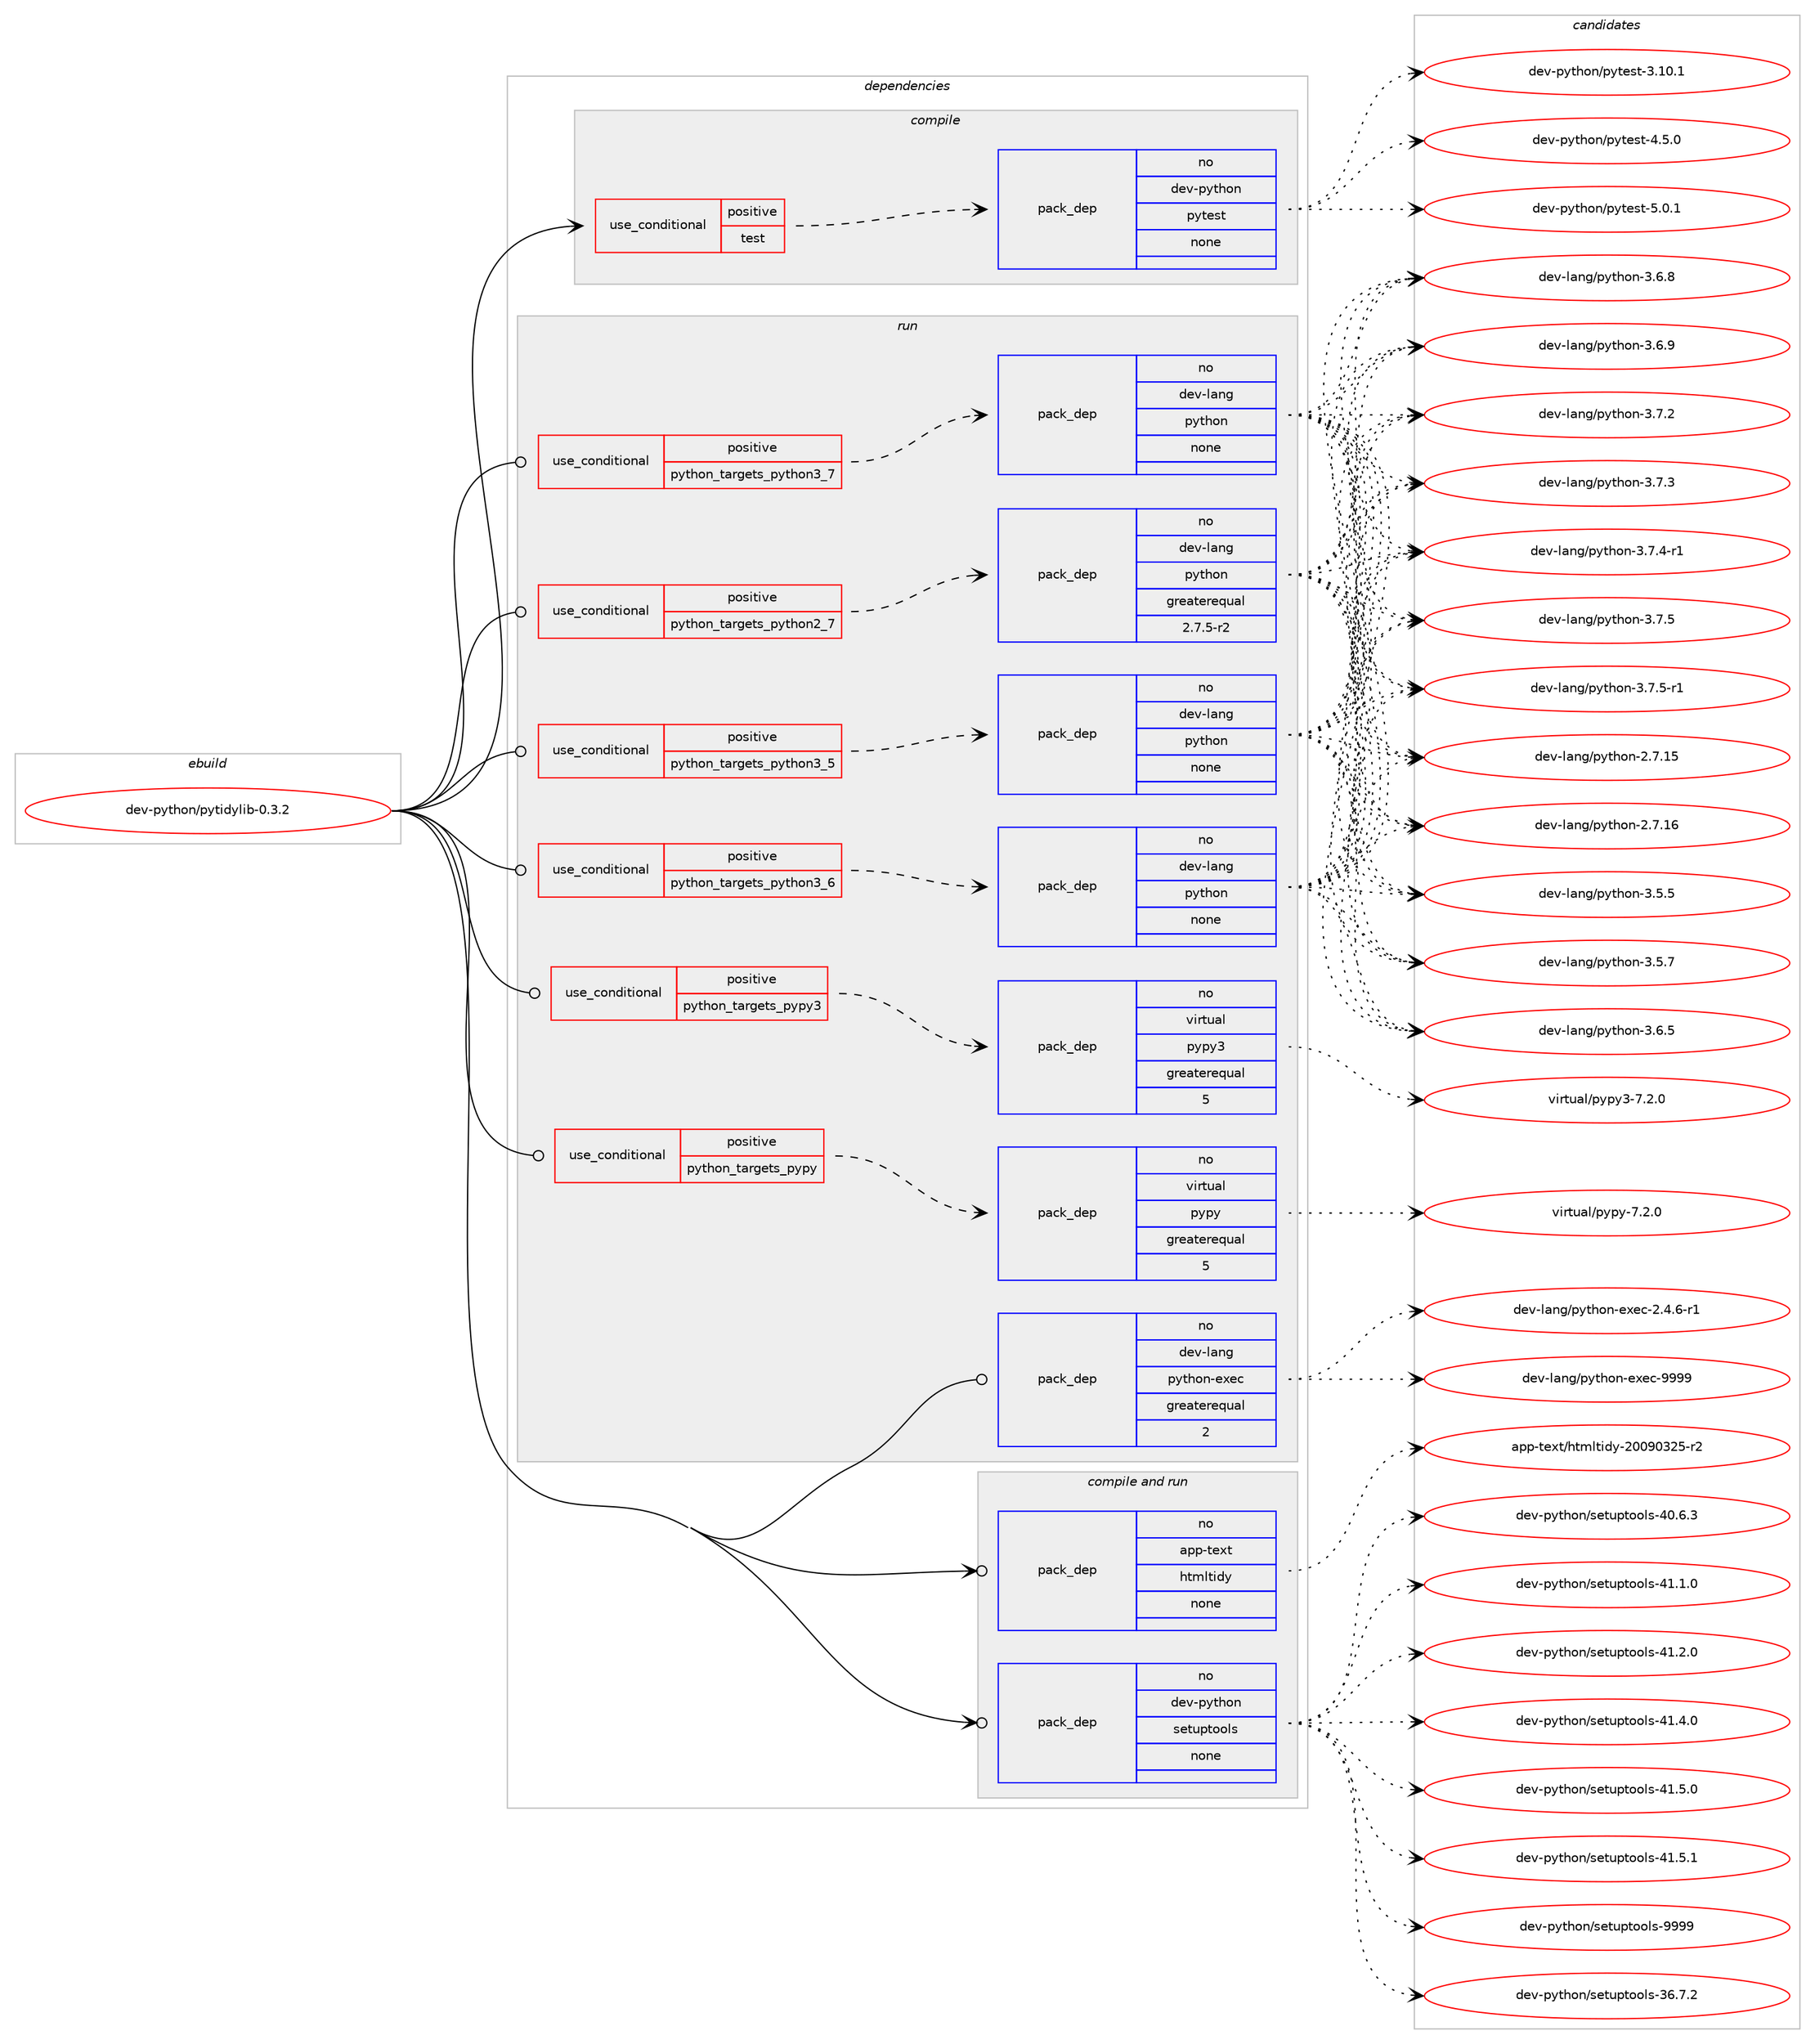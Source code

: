digraph prolog {

# *************
# Graph options
# *************

newrank=true;
concentrate=true;
compound=true;
graph [rankdir=LR,fontname=Helvetica,fontsize=10,ranksep=1.5];#, ranksep=2.5, nodesep=0.2];
edge  [arrowhead=vee];
node  [fontname=Helvetica,fontsize=10];

# **********
# The ebuild
# **********

subgraph cluster_leftcol {
color=gray;
rank=same;
label=<<i>ebuild</i>>;
id [label="dev-python/pytidylib-0.3.2", color=red, width=4, href="../dev-python/pytidylib-0.3.2.svg"];
}

# ****************
# The dependencies
# ****************

subgraph cluster_midcol {
color=gray;
label=<<i>dependencies</i>>;
subgraph cluster_compile {
fillcolor="#eeeeee";
style=filled;
label=<<i>compile</i>>;
subgraph cond148067 {
dependency633488 [label=<<TABLE BORDER="0" CELLBORDER="1" CELLSPACING="0" CELLPADDING="4"><TR><TD ROWSPAN="3" CELLPADDING="10">use_conditional</TD></TR><TR><TD>positive</TD></TR><TR><TD>test</TD></TR></TABLE>>, shape=none, color=red];
subgraph pack473548 {
dependency633489 [label=<<TABLE BORDER="0" CELLBORDER="1" CELLSPACING="0" CELLPADDING="4" WIDTH="220"><TR><TD ROWSPAN="6" CELLPADDING="30">pack_dep</TD></TR><TR><TD WIDTH="110">no</TD></TR><TR><TD>dev-python</TD></TR><TR><TD>pytest</TD></TR><TR><TD>none</TD></TR><TR><TD></TD></TR></TABLE>>, shape=none, color=blue];
}
dependency633488:e -> dependency633489:w [weight=20,style="dashed",arrowhead="vee"];
}
id:e -> dependency633488:w [weight=20,style="solid",arrowhead="vee"];
}
subgraph cluster_compileandrun {
fillcolor="#eeeeee";
style=filled;
label=<<i>compile and run</i>>;
subgraph pack473549 {
dependency633490 [label=<<TABLE BORDER="0" CELLBORDER="1" CELLSPACING="0" CELLPADDING="4" WIDTH="220"><TR><TD ROWSPAN="6" CELLPADDING="30">pack_dep</TD></TR><TR><TD WIDTH="110">no</TD></TR><TR><TD>app-text</TD></TR><TR><TD>htmltidy</TD></TR><TR><TD>none</TD></TR><TR><TD></TD></TR></TABLE>>, shape=none, color=blue];
}
id:e -> dependency633490:w [weight=20,style="solid",arrowhead="odotvee"];
subgraph pack473550 {
dependency633491 [label=<<TABLE BORDER="0" CELLBORDER="1" CELLSPACING="0" CELLPADDING="4" WIDTH="220"><TR><TD ROWSPAN="6" CELLPADDING="30">pack_dep</TD></TR><TR><TD WIDTH="110">no</TD></TR><TR><TD>dev-python</TD></TR><TR><TD>setuptools</TD></TR><TR><TD>none</TD></TR><TR><TD></TD></TR></TABLE>>, shape=none, color=blue];
}
id:e -> dependency633491:w [weight=20,style="solid",arrowhead="odotvee"];
}
subgraph cluster_run {
fillcolor="#eeeeee";
style=filled;
label=<<i>run</i>>;
subgraph cond148068 {
dependency633492 [label=<<TABLE BORDER="0" CELLBORDER="1" CELLSPACING="0" CELLPADDING="4"><TR><TD ROWSPAN="3" CELLPADDING="10">use_conditional</TD></TR><TR><TD>positive</TD></TR><TR><TD>python_targets_pypy</TD></TR></TABLE>>, shape=none, color=red];
subgraph pack473551 {
dependency633493 [label=<<TABLE BORDER="0" CELLBORDER="1" CELLSPACING="0" CELLPADDING="4" WIDTH="220"><TR><TD ROWSPAN="6" CELLPADDING="30">pack_dep</TD></TR><TR><TD WIDTH="110">no</TD></TR><TR><TD>virtual</TD></TR><TR><TD>pypy</TD></TR><TR><TD>greaterequal</TD></TR><TR><TD>5</TD></TR></TABLE>>, shape=none, color=blue];
}
dependency633492:e -> dependency633493:w [weight=20,style="dashed",arrowhead="vee"];
}
id:e -> dependency633492:w [weight=20,style="solid",arrowhead="odot"];
subgraph cond148069 {
dependency633494 [label=<<TABLE BORDER="0" CELLBORDER="1" CELLSPACING="0" CELLPADDING="4"><TR><TD ROWSPAN="3" CELLPADDING="10">use_conditional</TD></TR><TR><TD>positive</TD></TR><TR><TD>python_targets_pypy3</TD></TR></TABLE>>, shape=none, color=red];
subgraph pack473552 {
dependency633495 [label=<<TABLE BORDER="0" CELLBORDER="1" CELLSPACING="0" CELLPADDING="4" WIDTH="220"><TR><TD ROWSPAN="6" CELLPADDING="30">pack_dep</TD></TR><TR><TD WIDTH="110">no</TD></TR><TR><TD>virtual</TD></TR><TR><TD>pypy3</TD></TR><TR><TD>greaterequal</TD></TR><TR><TD>5</TD></TR></TABLE>>, shape=none, color=blue];
}
dependency633494:e -> dependency633495:w [weight=20,style="dashed",arrowhead="vee"];
}
id:e -> dependency633494:w [weight=20,style="solid",arrowhead="odot"];
subgraph cond148070 {
dependency633496 [label=<<TABLE BORDER="0" CELLBORDER="1" CELLSPACING="0" CELLPADDING="4"><TR><TD ROWSPAN="3" CELLPADDING="10">use_conditional</TD></TR><TR><TD>positive</TD></TR><TR><TD>python_targets_python2_7</TD></TR></TABLE>>, shape=none, color=red];
subgraph pack473553 {
dependency633497 [label=<<TABLE BORDER="0" CELLBORDER="1" CELLSPACING="0" CELLPADDING="4" WIDTH="220"><TR><TD ROWSPAN="6" CELLPADDING="30">pack_dep</TD></TR><TR><TD WIDTH="110">no</TD></TR><TR><TD>dev-lang</TD></TR><TR><TD>python</TD></TR><TR><TD>greaterequal</TD></TR><TR><TD>2.7.5-r2</TD></TR></TABLE>>, shape=none, color=blue];
}
dependency633496:e -> dependency633497:w [weight=20,style="dashed",arrowhead="vee"];
}
id:e -> dependency633496:w [weight=20,style="solid",arrowhead="odot"];
subgraph cond148071 {
dependency633498 [label=<<TABLE BORDER="0" CELLBORDER="1" CELLSPACING="0" CELLPADDING="4"><TR><TD ROWSPAN="3" CELLPADDING="10">use_conditional</TD></TR><TR><TD>positive</TD></TR><TR><TD>python_targets_python3_5</TD></TR></TABLE>>, shape=none, color=red];
subgraph pack473554 {
dependency633499 [label=<<TABLE BORDER="0" CELLBORDER="1" CELLSPACING="0" CELLPADDING="4" WIDTH="220"><TR><TD ROWSPAN="6" CELLPADDING="30">pack_dep</TD></TR><TR><TD WIDTH="110">no</TD></TR><TR><TD>dev-lang</TD></TR><TR><TD>python</TD></TR><TR><TD>none</TD></TR><TR><TD></TD></TR></TABLE>>, shape=none, color=blue];
}
dependency633498:e -> dependency633499:w [weight=20,style="dashed",arrowhead="vee"];
}
id:e -> dependency633498:w [weight=20,style="solid",arrowhead="odot"];
subgraph cond148072 {
dependency633500 [label=<<TABLE BORDER="0" CELLBORDER="1" CELLSPACING="0" CELLPADDING="4"><TR><TD ROWSPAN="3" CELLPADDING="10">use_conditional</TD></TR><TR><TD>positive</TD></TR><TR><TD>python_targets_python3_6</TD></TR></TABLE>>, shape=none, color=red];
subgraph pack473555 {
dependency633501 [label=<<TABLE BORDER="0" CELLBORDER="1" CELLSPACING="0" CELLPADDING="4" WIDTH="220"><TR><TD ROWSPAN="6" CELLPADDING="30">pack_dep</TD></TR><TR><TD WIDTH="110">no</TD></TR><TR><TD>dev-lang</TD></TR><TR><TD>python</TD></TR><TR><TD>none</TD></TR><TR><TD></TD></TR></TABLE>>, shape=none, color=blue];
}
dependency633500:e -> dependency633501:w [weight=20,style="dashed",arrowhead="vee"];
}
id:e -> dependency633500:w [weight=20,style="solid",arrowhead="odot"];
subgraph cond148073 {
dependency633502 [label=<<TABLE BORDER="0" CELLBORDER="1" CELLSPACING="0" CELLPADDING="4"><TR><TD ROWSPAN="3" CELLPADDING="10">use_conditional</TD></TR><TR><TD>positive</TD></TR><TR><TD>python_targets_python3_7</TD></TR></TABLE>>, shape=none, color=red];
subgraph pack473556 {
dependency633503 [label=<<TABLE BORDER="0" CELLBORDER="1" CELLSPACING="0" CELLPADDING="4" WIDTH="220"><TR><TD ROWSPAN="6" CELLPADDING="30">pack_dep</TD></TR><TR><TD WIDTH="110">no</TD></TR><TR><TD>dev-lang</TD></TR><TR><TD>python</TD></TR><TR><TD>none</TD></TR><TR><TD></TD></TR></TABLE>>, shape=none, color=blue];
}
dependency633502:e -> dependency633503:w [weight=20,style="dashed",arrowhead="vee"];
}
id:e -> dependency633502:w [weight=20,style="solid",arrowhead="odot"];
subgraph pack473557 {
dependency633504 [label=<<TABLE BORDER="0" CELLBORDER="1" CELLSPACING="0" CELLPADDING="4" WIDTH="220"><TR><TD ROWSPAN="6" CELLPADDING="30">pack_dep</TD></TR><TR><TD WIDTH="110">no</TD></TR><TR><TD>dev-lang</TD></TR><TR><TD>python-exec</TD></TR><TR><TD>greaterequal</TD></TR><TR><TD>2</TD></TR></TABLE>>, shape=none, color=blue];
}
id:e -> dependency633504:w [weight=20,style="solid",arrowhead="odot"];
}
}

# **************
# The candidates
# **************

subgraph cluster_choices {
rank=same;
color=gray;
label=<<i>candidates</i>>;

subgraph choice473548 {
color=black;
nodesep=1;
choice100101118451121211161041111104711212111610111511645514649484649 [label="dev-python/pytest-3.10.1", color=red, width=4,href="../dev-python/pytest-3.10.1.svg"];
choice1001011184511212111610411111047112121116101115116455246534648 [label="dev-python/pytest-4.5.0", color=red, width=4,href="../dev-python/pytest-4.5.0.svg"];
choice1001011184511212111610411111047112121116101115116455346484649 [label="dev-python/pytest-5.0.1", color=red, width=4,href="../dev-python/pytest-5.0.1.svg"];
dependency633489:e -> choice100101118451121211161041111104711212111610111511645514649484649:w [style=dotted,weight="100"];
dependency633489:e -> choice1001011184511212111610411111047112121116101115116455246534648:w [style=dotted,weight="100"];
dependency633489:e -> choice1001011184511212111610411111047112121116101115116455346484649:w [style=dotted,weight="100"];
}
subgraph choice473549 {
color=black;
nodesep=1;
choice9711211245116101120116471041161091081161051001214550484857485150534511450 [label="app-text/htmltidy-20090325-r2", color=red, width=4,href="../app-text/htmltidy-20090325-r2.svg"];
dependency633490:e -> choice9711211245116101120116471041161091081161051001214550484857485150534511450:w [style=dotted,weight="100"];
}
subgraph choice473550 {
color=black;
nodesep=1;
choice100101118451121211161041111104711510111611711211611111110811545515446554650 [label="dev-python/setuptools-36.7.2", color=red, width=4,href="../dev-python/setuptools-36.7.2.svg"];
choice100101118451121211161041111104711510111611711211611111110811545524846544651 [label="dev-python/setuptools-40.6.3", color=red, width=4,href="../dev-python/setuptools-40.6.3.svg"];
choice100101118451121211161041111104711510111611711211611111110811545524946494648 [label="dev-python/setuptools-41.1.0", color=red, width=4,href="../dev-python/setuptools-41.1.0.svg"];
choice100101118451121211161041111104711510111611711211611111110811545524946504648 [label="dev-python/setuptools-41.2.0", color=red, width=4,href="../dev-python/setuptools-41.2.0.svg"];
choice100101118451121211161041111104711510111611711211611111110811545524946524648 [label="dev-python/setuptools-41.4.0", color=red, width=4,href="../dev-python/setuptools-41.4.0.svg"];
choice100101118451121211161041111104711510111611711211611111110811545524946534648 [label="dev-python/setuptools-41.5.0", color=red, width=4,href="../dev-python/setuptools-41.5.0.svg"];
choice100101118451121211161041111104711510111611711211611111110811545524946534649 [label="dev-python/setuptools-41.5.1", color=red, width=4,href="../dev-python/setuptools-41.5.1.svg"];
choice10010111845112121116104111110471151011161171121161111111081154557575757 [label="dev-python/setuptools-9999", color=red, width=4,href="../dev-python/setuptools-9999.svg"];
dependency633491:e -> choice100101118451121211161041111104711510111611711211611111110811545515446554650:w [style=dotted,weight="100"];
dependency633491:e -> choice100101118451121211161041111104711510111611711211611111110811545524846544651:w [style=dotted,weight="100"];
dependency633491:e -> choice100101118451121211161041111104711510111611711211611111110811545524946494648:w [style=dotted,weight="100"];
dependency633491:e -> choice100101118451121211161041111104711510111611711211611111110811545524946504648:w [style=dotted,weight="100"];
dependency633491:e -> choice100101118451121211161041111104711510111611711211611111110811545524946524648:w [style=dotted,weight="100"];
dependency633491:e -> choice100101118451121211161041111104711510111611711211611111110811545524946534648:w [style=dotted,weight="100"];
dependency633491:e -> choice100101118451121211161041111104711510111611711211611111110811545524946534649:w [style=dotted,weight="100"];
dependency633491:e -> choice10010111845112121116104111110471151011161171121161111111081154557575757:w [style=dotted,weight="100"];
}
subgraph choice473551 {
color=black;
nodesep=1;
choice1181051141161179710847112121112121455546504648 [label="virtual/pypy-7.2.0", color=red, width=4,href="../virtual/pypy-7.2.0.svg"];
dependency633493:e -> choice1181051141161179710847112121112121455546504648:w [style=dotted,weight="100"];
}
subgraph choice473552 {
color=black;
nodesep=1;
choice118105114116117971084711212111212151455546504648 [label="virtual/pypy3-7.2.0", color=red, width=4,href="../virtual/pypy3-7.2.0.svg"];
dependency633495:e -> choice118105114116117971084711212111212151455546504648:w [style=dotted,weight="100"];
}
subgraph choice473553 {
color=black;
nodesep=1;
choice10010111845108971101034711212111610411111045504655464953 [label="dev-lang/python-2.7.15", color=red, width=4,href="../dev-lang/python-2.7.15.svg"];
choice10010111845108971101034711212111610411111045504655464954 [label="dev-lang/python-2.7.16", color=red, width=4,href="../dev-lang/python-2.7.16.svg"];
choice100101118451089711010347112121116104111110455146534653 [label="dev-lang/python-3.5.5", color=red, width=4,href="../dev-lang/python-3.5.5.svg"];
choice100101118451089711010347112121116104111110455146534655 [label="dev-lang/python-3.5.7", color=red, width=4,href="../dev-lang/python-3.5.7.svg"];
choice100101118451089711010347112121116104111110455146544653 [label="dev-lang/python-3.6.5", color=red, width=4,href="../dev-lang/python-3.6.5.svg"];
choice100101118451089711010347112121116104111110455146544656 [label="dev-lang/python-3.6.8", color=red, width=4,href="../dev-lang/python-3.6.8.svg"];
choice100101118451089711010347112121116104111110455146544657 [label="dev-lang/python-3.6.9", color=red, width=4,href="../dev-lang/python-3.6.9.svg"];
choice100101118451089711010347112121116104111110455146554650 [label="dev-lang/python-3.7.2", color=red, width=4,href="../dev-lang/python-3.7.2.svg"];
choice100101118451089711010347112121116104111110455146554651 [label="dev-lang/python-3.7.3", color=red, width=4,href="../dev-lang/python-3.7.3.svg"];
choice1001011184510897110103471121211161041111104551465546524511449 [label="dev-lang/python-3.7.4-r1", color=red, width=4,href="../dev-lang/python-3.7.4-r1.svg"];
choice100101118451089711010347112121116104111110455146554653 [label="dev-lang/python-3.7.5", color=red, width=4,href="../dev-lang/python-3.7.5.svg"];
choice1001011184510897110103471121211161041111104551465546534511449 [label="dev-lang/python-3.7.5-r1", color=red, width=4,href="../dev-lang/python-3.7.5-r1.svg"];
dependency633497:e -> choice10010111845108971101034711212111610411111045504655464953:w [style=dotted,weight="100"];
dependency633497:e -> choice10010111845108971101034711212111610411111045504655464954:w [style=dotted,weight="100"];
dependency633497:e -> choice100101118451089711010347112121116104111110455146534653:w [style=dotted,weight="100"];
dependency633497:e -> choice100101118451089711010347112121116104111110455146534655:w [style=dotted,weight="100"];
dependency633497:e -> choice100101118451089711010347112121116104111110455146544653:w [style=dotted,weight="100"];
dependency633497:e -> choice100101118451089711010347112121116104111110455146544656:w [style=dotted,weight="100"];
dependency633497:e -> choice100101118451089711010347112121116104111110455146544657:w [style=dotted,weight="100"];
dependency633497:e -> choice100101118451089711010347112121116104111110455146554650:w [style=dotted,weight="100"];
dependency633497:e -> choice100101118451089711010347112121116104111110455146554651:w [style=dotted,weight="100"];
dependency633497:e -> choice1001011184510897110103471121211161041111104551465546524511449:w [style=dotted,weight="100"];
dependency633497:e -> choice100101118451089711010347112121116104111110455146554653:w [style=dotted,weight="100"];
dependency633497:e -> choice1001011184510897110103471121211161041111104551465546534511449:w [style=dotted,weight="100"];
}
subgraph choice473554 {
color=black;
nodesep=1;
choice10010111845108971101034711212111610411111045504655464953 [label="dev-lang/python-2.7.15", color=red, width=4,href="../dev-lang/python-2.7.15.svg"];
choice10010111845108971101034711212111610411111045504655464954 [label="dev-lang/python-2.7.16", color=red, width=4,href="../dev-lang/python-2.7.16.svg"];
choice100101118451089711010347112121116104111110455146534653 [label="dev-lang/python-3.5.5", color=red, width=4,href="../dev-lang/python-3.5.5.svg"];
choice100101118451089711010347112121116104111110455146534655 [label="dev-lang/python-3.5.7", color=red, width=4,href="../dev-lang/python-3.5.7.svg"];
choice100101118451089711010347112121116104111110455146544653 [label="dev-lang/python-3.6.5", color=red, width=4,href="../dev-lang/python-3.6.5.svg"];
choice100101118451089711010347112121116104111110455146544656 [label="dev-lang/python-3.6.8", color=red, width=4,href="../dev-lang/python-3.6.8.svg"];
choice100101118451089711010347112121116104111110455146544657 [label="dev-lang/python-3.6.9", color=red, width=4,href="../dev-lang/python-3.6.9.svg"];
choice100101118451089711010347112121116104111110455146554650 [label="dev-lang/python-3.7.2", color=red, width=4,href="../dev-lang/python-3.7.2.svg"];
choice100101118451089711010347112121116104111110455146554651 [label="dev-lang/python-3.7.3", color=red, width=4,href="../dev-lang/python-3.7.3.svg"];
choice1001011184510897110103471121211161041111104551465546524511449 [label="dev-lang/python-3.7.4-r1", color=red, width=4,href="../dev-lang/python-3.7.4-r1.svg"];
choice100101118451089711010347112121116104111110455146554653 [label="dev-lang/python-3.7.5", color=red, width=4,href="../dev-lang/python-3.7.5.svg"];
choice1001011184510897110103471121211161041111104551465546534511449 [label="dev-lang/python-3.7.5-r1", color=red, width=4,href="../dev-lang/python-3.7.5-r1.svg"];
dependency633499:e -> choice10010111845108971101034711212111610411111045504655464953:w [style=dotted,weight="100"];
dependency633499:e -> choice10010111845108971101034711212111610411111045504655464954:w [style=dotted,weight="100"];
dependency633499:e -> choice100101118451089711010347112121116104111110455146534653:w [style=dotted,weight="100"];
dependency633499:e -> choice100101118451089711010347112121116104111110455146534655:w [style=dotted,weight="100"];
dependency633499:e -> choice100101118451089711010347112121116104111110455146544653:w [style=dotted,weight="100"];
dependency633499:e -> choice100101118451089711010347112121116104111110455146544656:w [style=dotted,weight="100"];
dependency633499:e -> choice100101118451089711010347112121116104111110455146544657:w [style=dotted,weight="100"];
dependency633499:e -> choice100101118451089711010347112121116104111110455146554650:w [style=dotted,weight="100"];
dependency633499:e -> choice100101118451089711010347112121116104111110455146554651:w [style=dotted,weight="100"];
dependency633499:e -> choice1001011184510897110103471121211161041111104551465546524511449:w [style=dotted,weight="100"];
dependency633499:e -> choice100101118451089711010347112121116104111110455146554653:w [style=dotted,weight="100"];
dependency633499:e -> choice1001011184510897110103471121211161041111104551465546534511449:w [style=dotted,weight="100"];
}
subgraph choice473555 {
color=black;
nodesep=1;
choice10010111845108971101034711212111610411111045504655464953 [label="dev-lang/python-2.7.15", color=red, width=4,href="../dev-lang/python-2.7.15.svg"];
choice10010111845108971101034711212111610411111045504655464954 [label="dev-lang/python-2.7.16", color=red, width=4,href="../dev-lang/python-2.7.16.svg"];
choice100101118451089711010347112121116104111110455146534653 [label="dev-lang/python-3.5.5", color=red, width=4,href="../dev-lang/python-3.5.5.svg"];
choice100101118451089711010347112121116104111110455146534655 [label="dev-lang/python-3.5.7", color=red, width=4,href="../dev-lang/python-3.5.7.svg"];
choice100101118451089711010347112121116104111110455146544653 [label="dev-lang/python-3.6.5", color=red, width=4,href="../dev-lang/python-3.6.5.svg"];
choice100101118451089711010347112121116104111110455146544656 [label="dev-lang/python-3.6.8", color=red, width=4,href="../dev-lang/python-3.6.8.svg"];
choice100101118451089711010347112121116104111110455146544657 [label="dev-lang/python-3.6.9", color=red, width=4,href="../dev-lang/python-3.6.9.svg"];
choice100101118451089711010347112121116104111110455146554650 [label="dev-lang/python-3.7.2", color=red, width=4,href="../dev-lang/python-3.7.2.svg"];
choice100101118451089711010347112121116104111110455146554651 [label="dev-lang/python-3.7.3", color=red, width=4,href="../dev-lang/python-3.7.3.svg"];
choice1001011184510897110103471121211161041111104551465546524511449 [label="dev-lang/python-3.7.4-r1", color=red, width=4,href="../dev-lang/python-3.7.4-r1.svg"];
choice100101118451089711010347112121116104111110455146554653 [label="dev-lang/python-3.7.5", color=red, width=4,href="../dev-lang/python-3.7.5.svg"];
choice1001011184510897110103471121211161041111104551465546534511449 [label="dev-lang/python-3.7.5-r1", color=red, width=4,href="../dev-lang/python-3.7.5-r1.svg"];
dependency633501:e -> choice10010111845108971101034711212111610411111045504655464953:w [style=dotted,weight="100"];
dependency633501:e -> choice10010111845108971101034711212111610411111045504655464954:w [style=dotted,weight="100"];
dependency633501:e -> choice100101118451089711010347112121116104111110455146534653:w [style=dotted,weight="100"];
dependency633501:e -> choice100101118451089711010347112121116104111110455146534655:w [style=dotted,weight="100"];
dependency633501:e -> choice100101118451089711010347112121116104111110455146544653:w [style=dotted,weight="100"];
dependency633501:e -> choice100101118451089711010347112121116104111110455146544656:w [style=dotted,weight="100"];
dependency633501:e -> choice100101118451089711010347112121116104111110455146544657:w [style=dotted,weight="100"];
dependency633501:e -> choice100101118451089711010347112121116104111110455146554650:w [style=dotted,weight="100"];
dependency633501:e -> choice100101118451089711010347112121116104111110455146554651:w [style=dotted,weight="100"];
dependency633501:e -> choice1001011184510897110103471121211161041111104551465546524511449:w [style=dotted,weight="100"];
dependency633501:e -> choice100101118451089711010347112121116104111110455146554653:w [style=dotted,weight="100"];
dependency633501:e -> choice1001011184510897110103471121211161041111104551465546534511449:w [style=dotted,weight="100"];
}
subgraph choice473556 {
color=black;
nodesep=1;
choice10010111845108971101034711212111610411111045504655464953 [label="dev-lang/python-2.7.15", color=red, width=4,href="../dev-lang/python-2.7.15.svg"];
choice10010111845108971101034711212111610411111045504655464954 [label="dev-lang/python-2.7.16", color=red, width=4,href="../dev-lang/python-2.7.16.svg"];
choice100101118451089711010347112121116104111110455146534653 [label="dev-lang/python-3.5.5", color=red, width=4,href="../dev-lang/python-3.5.5.svg"];
choice100101118451089711010347112121116104111110455146534655 [label="dev-lang/python-3.5.7", color=red, width=4,href="../dev-lang/python-3.5.7.svg"];
choice100101118451089711010347112121116104111110455146544653 [label="dev-lang/python-3.6.5", color=red, width=4,href="../dev-lang/python-3.6.5.svg"];
choice100101118451089711010347112121116104111110455146544656 [label="dev-lang/python-3.6.8", color=red, width=4,href="../dev-lang/python-3.6.8.svg"];
choice100101118451089711010347112121116104111110455146544657 [label="dev-lang/python-3.6.9", color=red, width=4,href="../dev-lang/python-3.6.9.svg"];
choice100101118451089711010347112121116104111110455146554650 [label="dev-lang/python-3.7.2", color=red, width=4,href="../dev-lang/python-3.7.2.svg"];
choice100101118451089711010347112121116104111110455146554651 [label="dev-lang/python-3.7.3", color=red, width=4,href="../dev-lang/python-3.7.3.svg"];
choice1001011184510897110103471121211161041111104551465546524511449 [label="dev-lang/python-3.7.4-r1", color=red, width=4,href="../dev-lang/python-3.7.4-r1.svg"];
choice100101118451089711010347112121116104111110455146554653 [label="dev-lang/python-3.7.5", color=red, width=4,href="../dev-lang/python-3.7.5.svg"];
choice1001011184510897110103471121211161041111104551465546534511449 [label="dev-lang/python-3.7.5-r1", color=red, width=4,href="../dev-lang/python-3.7.5-r1.svg"];
dependency633503:e -> choice10010111845108971101034711212111610411111045504655464953:w [style=dotted,weight="100"];
dependency633503:e -> choice10010111845108971101034711212111610411111045504655464954:w [style=dotted,weight="100"];
dependency633503:e -> choice100101118451089711010347112121116104111110455146534653:w [style=dotted,weight="100"];
dependency633503:e -> choice100101118451089711010347112121116104111110455146534655:w [style=dotted,weight="100"];
dependency633503:e -> choice100101118451089711010347112121116104111110455146544653:w [style=dotted,weight="100"];
dependency633503:e -> choice100101118451089711010347112121116104111110455146544656:w [style=dotted,weight="100"];
dependency633503:e -> choice100101118451089711010347112121116104111110455146544657:w [style=dotted,weight="100"];
dependency633503:e -> choice100101118451089711010347112121116104111110455146554650:w [style=dotted,weight="100"];
dependency633503:e -> choice100101118451089711010347112121116104111110455146554651:w [style=dotted,weight="100"];
dependency633503:e -> choice1001011184510897110103471121211161041111104551465546524511449:w [style=dotted,weight="100"];
dependency633503:e -> choice100101118451089711010347112121116104111110455146554653:w [style=dotted,weight="100"];
dependency633503:e -> choice1001011184510897110103471121211161041111104551465546534511449:w [style=dotted,weight="100"];
}
subgraph choice473557 {
color=black;
nodesep=1;
choice10010111845108971101034711212111610411111045101120101994550465246544511449 [label="dev-lang/python-exec-2.4.6-r1", color=red, width=4,href="../dev-lang/python-exec-2.4.6-r1.svg"];
choice10010111845108971101034711212111610411111045101120101994557575757 [label="dev-lang/python-exec-9999", color=red, width=4,href="../dev-lang/python-exec-9999.svg"];
dependency633504:e -> choice10010111845108971101034711212111610411111045101120101994550465246544511449:w [style=dotted,weight="100"];
dependency633504:e -> choice10010111845108971101034711212111610411111045101120101994557575757:w [style=dotted,weight="100"];
}
}

}
